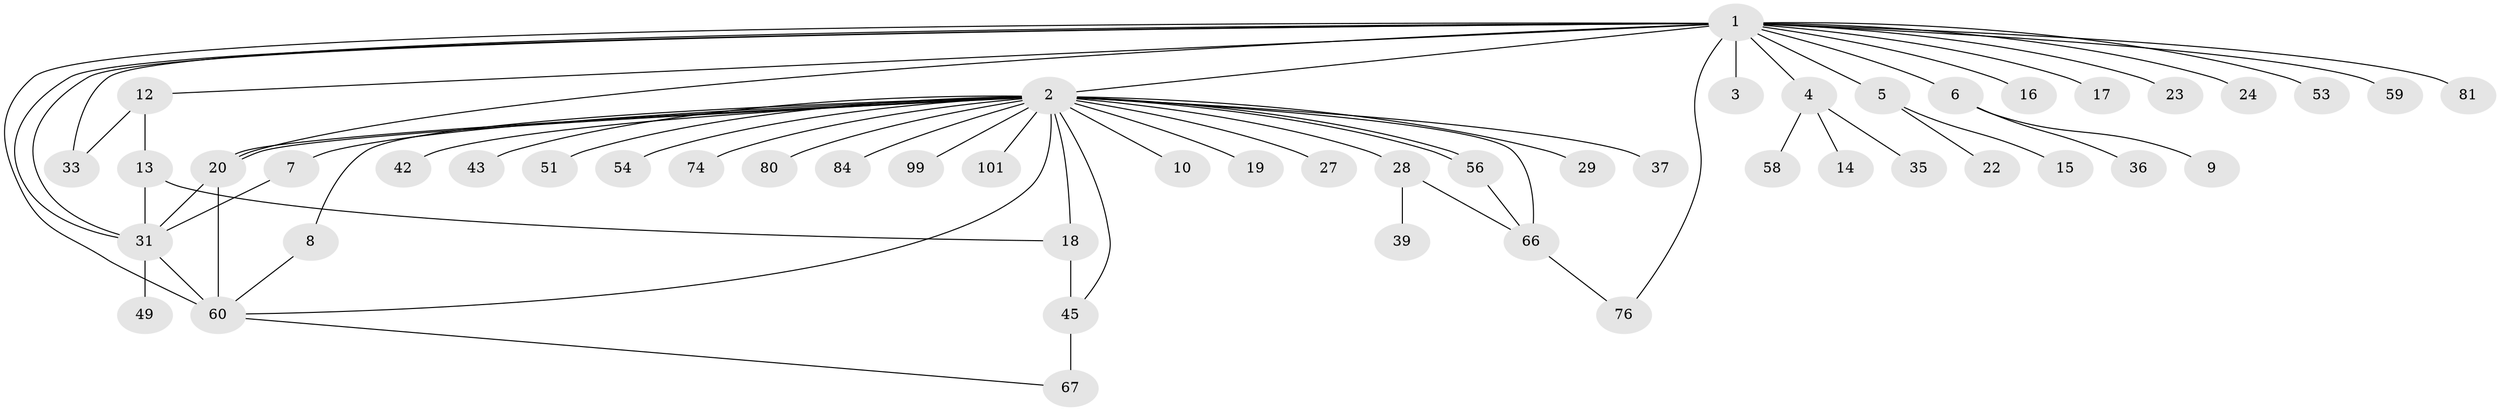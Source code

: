 // original degree distribution, {22: 0.00980392156862745, 28: 0.00980392156862745, 1: 0.5490196078431373, 4: 0.049019607843137254, 3: 0.11764705882352941, 8: 0.00980392156862745, 6: 0.0196078431372549, 7: 0.00980392156862745, 5: 0.0392156862745098, 2: 0.17647058823529413, 11: 0.00980392156862745}
// Generated by graph-tools (version 1.1) at 2025/14/03/09/25 04:14:43]
// undirected, 51 vertices, 68 edges
graph export_dot {
graph [start="1"]
  node [color=gray90,style=filled];
  1;
  2 [super="+21"];
  3;
  4;
  5;
  6;
  7 [super="+78+86+38+46+32+55"];
  8 [super="+25+11"];
  9;
  10;
  12 [super="+73+100+52"];
  13;
  14;
  15;
  16;
  17;
  18 [super="+34+40"];
  19;
  20 [super="+26+90+41+30"];
  22;
  23;
  24;
  27;
  28 [super="+44"];
  29 [super="+72"];
  31 [super="+62+85+75+47+48+50"];
  33;
  35;
  36;
  37;
  39 [super="+97"];
  42;
  43;
  45 [super="+83+57"];
  49;
  51 [super="+65"];
  53;
  54;
  56;
  58;
  59;
  60 [super="+64"];
  66 [super="+91+94"];
  67 [super="+88"];
  74;
  76;
  80;
  81;
  84 [super="+87"];
  99;
  101;
  1 -- 2;
  1 -- 3;
  1 -- 4;
  1 -- 5;
  1 -- 6;
  1 -- 12;
  1 -- 16;
  1 -- 17;
  1 -- 20 [weight=2];
  1 -- 23;
  1 -- 24;
  1 -- 31;
  1 -- 31;
  1 -- 33;
  1 -- 53;
  1 -- 59;
  1 -- 60 [weight=2];
  1 -- 76;
  1 -- 81;
  2 -- 7;
  2 -- 8;
  2 -- 10;
  2 -- 18 [weight=2];
  2 -- 19;
  2 -- 20 [weight=2];
  2 -- 20;
  2 -- 27;
  2 -- 28;
  2 -- 29;
  2 -- 37;
  2 -- 42;
  2 -- 43;
  2 -- 45;
  2 -- 54;
  2 -- 56;
  2 -- 56;
  2 -- 74;
  2 -- 80;
  2 -- 84;
  2 -- 99;
  2 -- 101;
  2 -- 60;
  2 -- 51;
  2 -- 66 [weight=2];
  4 -- 14;
  4 -- 35;
  4 -- 58;
  5 -- 15;
  5 -- 22;
  6 -- 9;
  6 -- 36;
  7 -- 31;
  8 -- 60;
  12 -- 13;
  12 -- 33;
  13 -- 31;
  13 -- 18;
  18 -- 45;
  20 -- 60;
  20 -- 31;
  28 -- 39;
  28 -- 66;
  31 -- 49;
  31 -- 60;
  45 -- 67 [weight=2];
  56 -- 66;
  60 -- 67;
  66 -- 76;
}

